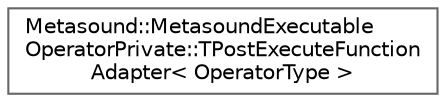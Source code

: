 digraph "Graphical Class Hierarchy"
{
 // INTERACTIVE_SVG=YES
 // LATEX_PDF_SIZE
  bgcolor="transparent";
  edge [fontname=Helvetica,fontsize=10,labelfontname=Helvetica,labelfontsize=10];
  node [fontname=Helvetica,fontsize=10,shape=box,height=0.2,width=0.4];
  rankdir="LR";
  Node0 [id="Node000000",label="Metasound::MetasoundExecutable\lOperatorPrivate::TPostExecuteFunction\lAdapter\< OperatorType \>",height=0.2,width=0.4,color="grey40", fillcolor="white", style="filled",URL="$df/d45/structMetasound_1_1MetasoundExecutableOperatorPrivate_1_1TPostExecuteFunctionAdapter.html",tooltip=" "];
}
